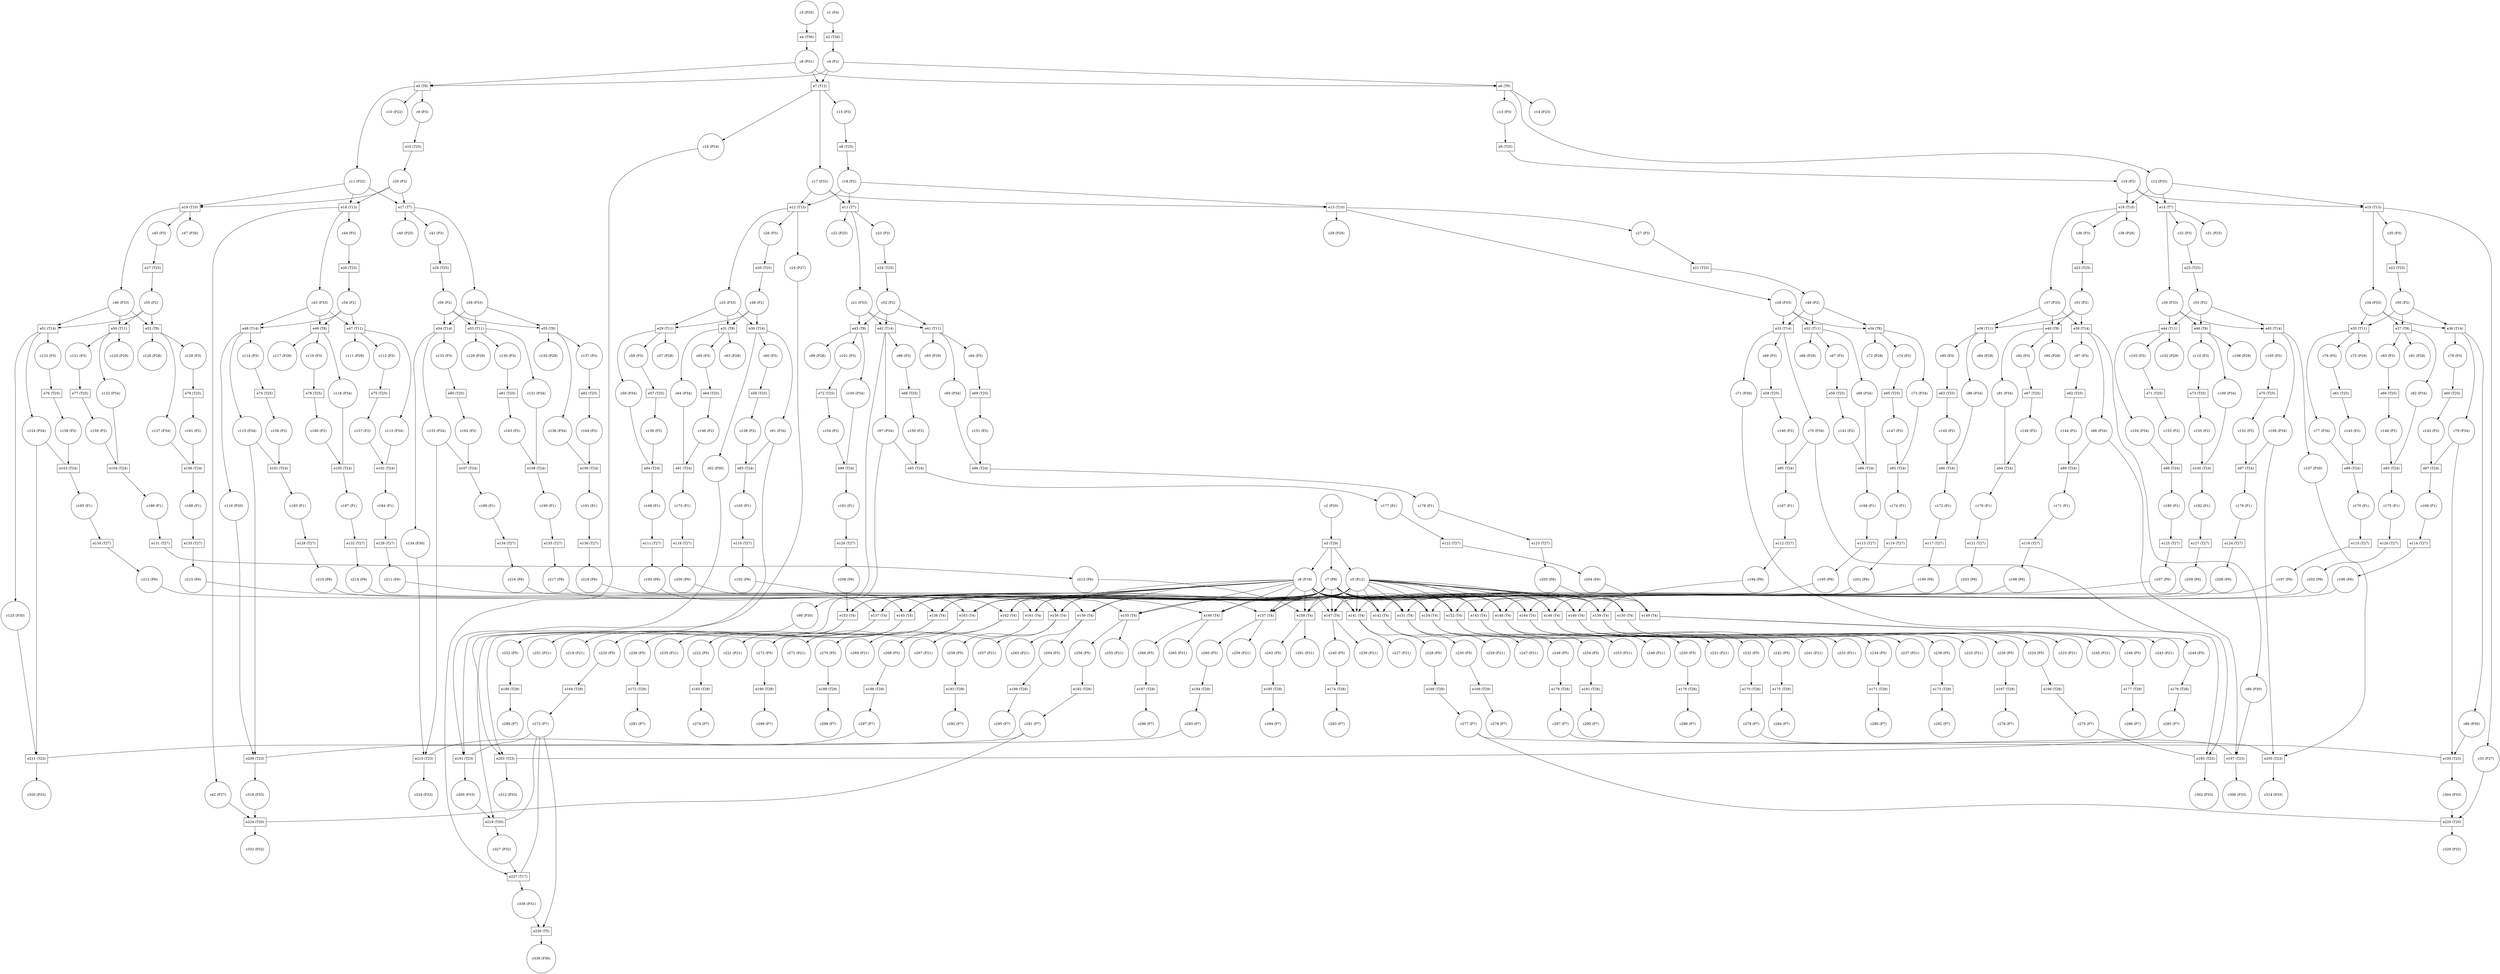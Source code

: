 digraph PetriNet {
// Places
p324 [shape=circle label="c324 (P33)"];
p119 [shape=circle label="c119 (P3)"];
p304 [shape=circle label="c304 (P33)"];
p131 [shape=circle label="c131 (P34)"];
p79 [shape=circle label="c79 (P34)"];
p20 [shape=circle label="c20 (P2)"];
p8 [shape=circle label="c8 (P31)"];
p201 [shape=circle label="c201 (P6)"];
p230 [shape=circle label="c230 (P5)"];
p176 [shape=circle label="c176 (P1)"];
p90 [shape=circle label="c90 (P28)"];
p179 [shape=circle label="c179 (P1)"];
p126 [shape=circle label="c126 (P28)"];
p263 [shape=circle label="c263 (P21)"];
p256 [shape=circle label="c256 (P5)"];
p184 [shape=circle label="c184 (P1)"];
p278 [shape=circle label="c278 (P7)"];
p103 [shape=circle label="c103 (P3)"];
p205 [shape=circle label="c205 (P6)"];
p264 [shape=circle label="c264 (P5)"];
p60 [shape=circle label="c60 (P3)"];
p168 [shape=circle label="c168 (P1)"];
p84 [shape=circle label="c84 (P29)"];
p86 [shape=circle label="c86 (P34)"];
p194 [shape=circle label="c194 (P6)"];
p71 [shape=circle label="c71 (P30)"];
p1 [shape=circle label="c1 (P4)"];
p300 [shape=circle label="c300 (P33)"];
p318 [shape=circle label="c318 (P33)"];
p66 [shape=circle label="c66 (P29)"];
p94 [shape=circle label="c94 (P3)"];
p180 [shape=circle label="c180 (P1)"];
p159 [shape=circle label="c159 (P2)"];
p292 [shape=circle label="c292 (P7)"];
p3 [shape=circle label="c3 (P35)"];
p145 [shape=circle label="c145 (P2)"];
p68 [shape=circle label="c68 (P34)"];
p164 [shape=circle label="c164 (P2)"];
p6 [shape=circle label="c6 (P16)"];
p116 [shape=circle label="c116 (P30)"];
p89 [shape=circle label="c89 (P30)"];
p59 [shape=circle label="c59 (P34)"];
p138 [shape=circle label="c138 (P2)"];
p296 [shape=circle label="c296 (P7)"];
p293 [shape=circle label="c293 (P7)"];
p75 [shape=circle label="c75 (P29)"];
p196 [shape=circle label="c196 (P6)"];
p128 [shape=circle label="c128 (P3)"];
p280 [shape=circle label="c280 (P7)"];
p85 [shape=circle label="c85 (P3)"];
p161 [shape=circle label="c161 (P2)"];
p165 [shape=circle label="c165 (P1)"];
p122 [shape=circle label="c122 (P34)"];
p320 [shape=circle label="c320 (P33)"];
p262 [shape=circle label="c262 (P5)"];
p151 [shape=circle label="c151 (P2)"];
p243 [shape=circle label="c243 (P21)"];
p30 [shape=circle label="c30 (P33)"];
p277 [shape=circle label="c277 (P7)"];
p190 [shape=circle label="c190 (P1)"];
p297 [shape=circle label="c297 (P7)"];
p34 [shape=circle label="c34 (P33)"];
p291 [shape=circle label="c291 (P7)"];
p215 [shape=circle label="c215 (P6)"];
p206 [shape=circle label="c206 (P6)"];
p49 [shape=circle label="c49 (P2)"];
p24 [shape=circle label="c24 (P27)"];
p74 [shape=circle label="c74 (P3)"];
p106 [shape=circle label="c106 (P34)"];
p200 [shape=circle label="c200 (P6)"];
p115 [shape=circle label="c115 (P34)"];
p127 [shape=circle label="c127 (P34)"];
p110 [shape=circle label="c110 (P3)"];
p134 [shape=circle label="c134 (P30)"];
p41 [shape=circle label="c41 (P3)"];
p241 [shape=circle label="c241 (P21)"];
p214 [shape=circle label="c214 (P6)"];
p141 [shape=circle label="c141 (P2)"];
p178 [shape=circle label="c178 (P1)"];
p153 [shape=circle label="c153 (P2)"];
p137 [shape=circle label="c137 (P3)"];
p40 [shape=circle label="c40 (P25)"];
p46 [shape=circle label="c46 (P33)"];
p217 [shape=circle label="c217 (P6)"];
p254 [shape=circle label="c254 (P5)"];
p198 [shape=circle label="c198 (P6)"];
p156 [shape=circle label="c156 (P2)"];
p7 [shape=circle label="c7 (P8)"];
p160 [shape=circle label="c160 (P2)"];
p70 [shape=circle label="c70 (P34)"];
p72 [shape=circle label="c72 (P28)"];
p295 [shape=circle label="c295 (P7)"];
p239 [shape=circle label="c239 (P21)"];
p249 [shape=circle label="c249 (P21)"];
p306 [shape=circle label="c306 (P33)"];
p212 [shape=circle label="c212 (P6)"];
p109 [shape=circle label="c109 (P34)"];
p210 [shape=circle label="c210 (P6)"];
p77 [shape=circle label="c77 (P34)"];
p281 [shape=circle label="c281 (P7)"];
p275 [shape=circle label="c275 (P7)"];
p142 [shape=circle label="c142 (P2)"];
p45 [shape=circle label="c45 (P3)"];
p261 [shape=circle label="c261 (P21)"];
p197 [shape=circle label="c197 (P6)"];
p185 [shape=circle label="c185 (P1)"];
p290 [shape=circle label="c290 (P7)"];
p172 [shape=circle label="c172 (P1)"];
p95 [shape=circle label="c95 (P34)"];
p182 [shape=circle label="c182 (P1)"];
p67 [shape=circle label="c67 (P3)"];
p154 [shape=circle label="c154 (P2)"];
p225 [shape=circle label="c225 (P21)"];
p118 [shape=circle label="c118 (P34)"];
p81 [shape=circle label="c81 (P28)"];
p4 [shape=circle label="c4 (P2)"];
p283 [shape=circle label="c283 (P7)"];
p31 [shape=circle label="c31 (P25)"];
p175 [shape=circle label="c175 (P1)"];
p235 [shape=circle label="c235 (P21)"];
p279 [shape=circle label="c279 (P7)"];
p146 [shape=circle label="c146 (P2)"];
p158 [shape=circle label="c158 (P2)"];
p18 [shape=circle label="c18 (P2)"];
p232 [shape=circle label="c232 (P5)"];
p258 [shape=circle label="c258 (P5)"];
p48 [shape=circle label="c48 (P2)"];
p58 [shape=circle label="c58 (P3)"];
p140 [shape=circle label="c140 (P2)"];
p69 [shape=circle label="c69 (P3)"];
p39 [shape=circle label="c39 (P33)"];
p187 [shape=circle label="c187 (P1)"];
p121 [shape=circle label="c121 (P3)"];
p299 [shape=circle label="c299 (P7)"];
p13 [shape=circle label="c13 (P3)"];
p259 [shape=circle label="c259 (P21)"];
p237 [shape=circle label="c237 (P21)"];
p234 [shape=circle label="c234 (P5)"];
p266 [shape=circle label="c266 (P5)"];
p272 [shape=circle label="c272 (P5)"];
p248 [shape=circle label="c248 (P5)"];
p163 [shape=circle label="c163 (P2)"];
p5 [shape=circle label="c5 (P12)"];
p260 [shape=circle label="c260 (P5)"];
p61 [shape=circle label="c61 (P34)"];
p242 [shape=circle label="c242 (P5)"];
p193 [shape=circle label="c193 (P6)"];
p286 [shape=circle label="c286 (P7)"];
p276 [shape=circle label="c276 (P7)"];
p136 [shape=circle label="c136 (P34)"];
p169 [shape=circle label="c169 (P1)"];
p208 [shape=circle label="c208 (P6)"];
p167 [shape=circle label="c167 (P1)"];
p273 [shape=circle label="c273 (P7)"];
p240 [shape=circle label="c240 (P5)"];
p43 [shape=circle label="c43 (P33)"];
p188 [shape=circle label="c188 (P1)"];
p108 [shape=circle label="c108 (P28)"];
p285 [shape=circle label="c285 (P7)"];
p130 [shape=circle label="c130 (P3)"];
p36 [shape=circle label="c36 (P3)"];
p157 [shape=circle label="c157 (P2)"];
p147 [shape=circle label="c147 (P2)"];
p120 [shape=circle label="c120 (P29)"];
p27 [shape=circle label="c27 (P3)"];
p149 [shape=circle label="c149 (P2)"];
p91 [shape=circle label="c91 (P34)"];
p202 [shape=circle label="c202 (P6)"];
p251 [shape=circle label="c251 (P21)"];
p129 [shape=circle label="c129 (P29)"];
p87 [shape=circle label="c87 (P3)"];
p133 [shape=circle label="c133 (P34)"];
p29 [shape=circle label="c29 (P26)"];
p14 [shape=circle label="c14 (P23)"];
p62 [shape=circle label="c62 (P30)"];
p226 [shape=circle label="c226 (P5)"];
p171 [shape=circle label="c171 (P1)"];
p10 [shape=circle label="c10 (P22)"];
p177 [shape=circle label="c177 (P1)"];
p16 [shape=circle label="c16 (P24)"];
p162 [shape=circle label="c162 (P2)"];
p209 [shape=circle label="c209 (P6)"];
p99 [shape=circle label="c99 (P28)"];
p17 [shape=circle label="c17 (P32)"];
p44 [shape=circle label="c44 (P3)"];
p148 [shape=circle label="c148 (P2)"];
p37 [shape=circle label="c37 (P33)"];
p97 [shape=circle label="c97 (P34)"];
p284 [shape=circle label="c284 (P7)"];
p302 [shape=circle label="c302 (P33)"];
p166 [shape=circle label="c166 (P1)"];
p282 [shape=circle label="c282 (P7)"];
p113 [shape=circle label="c113 (P34)"];
p204 [shape=circle label="c204 (P6)"];
p56 [shape=circle label="c56 (P2)"];
p222 [shape=circle label="c222 (P5)"];
p12 [shape=circle label="c12 (P32)"];
p270 [shape=circle label="c270 (P5)"];
p82 [shape=circle label="c82 (P34)"];
p155 [shape=circle label="c155 (P2)"];
p152 [shape=circle label="c152 (P2)"];
p246 [shape=circle label="c246 (P5)"];
p78 [shape=circle label="c78 (P3)"];
p35 [shape=circle label="c35 (P3)"];
p105 [shape=circle label="c105 (P3)"];
p236 [shape=circle label="c236 (P5)"];
p327 [shape=circle label="c327 (P32)"];
p33 [shape=circle label="c33 (P27)"];
p76 [shape=circle label="c76 (P3)"];
p65 [shape=circle label="c65 (P3)"];
p195 [shape=circle label="c195 (P6)"];
p2 [shape=circle label="c2 (P20)"];
p253 [shape=circle label="c253 (P21)"];
p183 [shape=circle label="c183 (P1)"];
p38 [shape=circle label="c38 (P26)"];
p15 [shape=circle label="c15 (P3)"];
p104 [shape=circle label="c104 (P34)"];
p203 [shape=circle label="c203 (P6)"];
p216 [shape=circle label="c216 (P6)"];
p25 [shape=circle label="c25 (P33)"];
p135 [shape=circle label="c135 (P28)"];
p221 [shape=circle label="c221 (P21)"];
p112 [shape=circle label="c112 (P3)"];
p265 [shape=circle label="c265 (P21)"];
p192 [shape=circle label="c192 (P6)"];
p132 [shape=circle label="c132 (P3)"];
p174 [shape=circle label="c174 (P1)"];
p231 [shape=circle label="c231 (P21)"];
p9 [shape=circle label="c9 (P3)"];
p107 [shape=circle label="c107 (P30)"];
p26 [shape=circle label="c26 (P3)"];
p11 [shape=circle label="c11 (P32)"];
p186 [shape=circle label="c186 (P1)"];
p92 [shape=circle label="c92 (P3)"];
p227 [shape=circle label="c227 (P21)"];
p312 [shape=circle label="c312 (P33)"];
p19 [shape=circle label="c19 (P2)"];
p117 [shape=circle label="c117 (P28)"];
p47 [shape=circle label="c47 (P26)"];
p96 [shape=circle label="c96 (P3)"];
p269 [shape=circle label="c269 (P21)"];
p298 [shape=circle label="c298 (P7)"];
p124 [shape=circle label="c124 (P34)"];
p199 [shape=circle label="c199 (P6)"];
p257 [shape=circle label="c257 (P21)"];
p245 [shape=circle label="c245 (P21)"];
p289 [shape=circle label="c289 (P7)"];
p93 [shape=circle label="c93 (P29)"];
p23 [shape=circle label="c23 (P3)"];
p28 [shape=circle label="c28 (P33)"];
p100 [shape=circle label="c100 (P34)"];
p21 [shape=circle label="c21 (P33)"];
p189 [shape=circle label="c189 (P1)"];
p287 [shape=circle label="c287 (P7)"];
p191 [shape=circle label="c191 (P1)"];
p80 [shape=circle label="c80 (P30)"];
p294 [shape=circle label="c294 (P7)"];
p268 [shape=circle label="c268 (P5)"];
p73 [shape=circle label="c73 (P34)"];
p32 [shape=circle label="c32 (P3)"];
p143 [shape=circle label="c143 (P2)"];
p329 [shape=circle label="c329 (P32)"];
p220 [shape=circle label="c220 (P5)"];
p224 [shape=circle label="c224 (P5)"];
p247 [shape=circle label="c247 (P21)"];
p170 [shape=circle label="c170 (P1)"];
p181 [shape=circle label="c181 (P1)"];
p223 [shape=circle label="c223 (P21)"];
p233 [shape=circle label="c233 (P21)"];
p211 [shape=circle label="c211 (P6)"];
p123 [shape=circle label="c123 (P3)"];
p114 [shape=circle label="c114 (P3)"];
p244 [shape=circle label="c244 (P5)"];
p213 [shape=circle label="c213 (P6)"];
p64 [shape=circle label="c64 (P34)"];
p22 [shape=circle label="c22 (P25)"];
p54 [shape=circle label="c54 (P2)"];
p271 [shape=circle label="c271 (P21)"];
p288 [shape=circle label="c288 (P7)"];
p88 [shape=circle label="c88 (P34)"];
p42 [shape=circle label="c42 (P27)"];
p173 [shape=circle label="c173 (P1)"];
p229 [shape=circle label="c229 (P21)"];
p218 [shape=circle label="c218 (P6)"];
p53 [shape=circle label="c53 (P2)"];
p83 [shape=circle label="c83 (P3)"];
p250 [shape=circle label="c250 (P5)"];
p98 [shape=circle label="c98 (P30)"];
p252 [shape=circle label="c252 (P5)"];
p274 [shape=circle label="c274 (P7)"];
p57 [shape=circle label="c57 (P29)"];
p144 [shape=circle label="c144 (P2)"];
p139 [shape=circle label="c139 (P2)"];
p111 [shape=circle label="c111 (P29)"];
p333 [shape=circle label="c333 (P32)"];
p150 [shape=circle label="c150 (P2)"];
p55 [shape=circle label="c55 (P2)"];
p50 [shape=circle label="c50 (P2)"];
p267 [shape=circle label="c267 (P21)"];
p219 [shape=circle label="c219 (P21)"];
p238 [shape=circle label="c238 (P5)"];
p314 [shape=circle label="c314 (P33)"];
p255 [shape=circle label="c255 (P21)"];
p101 [shape=circle label="c101 (P3)"];
p336 [shape=circle label="c336 (P31)"];
p207 [shape=circle label="c207 (P6)"];
p102 [shape=circle label="c102 (P29)"];
p228 [shape=circle label="c228 (P5)"];
p52 [shape=circle label="c52 (P2)"];
p63 [shape=circle label="c63 (P28)"];
p125 [shape=circle label="c125 (P30)"];
p51 [shape=circle label="c51 (P2)"];
p339 [shape=circle label="c339 (P36)"];
// Transitions
t186 [shape=box label="e186 (T28)"];
t170 [shape=box label="e170 (T28)"];
t89 [shape=box label="e89 (T24)"];
t211 [shape=box label="e211 (T23)"];
t63 [shape=box label="e63 (T25)"];
t140 [shape=box label="e140 (T4)"];
t94 [shape=box label="e94 (T24)"];
t116 [shape=box label="e116 (T27)"];
t117 [shape=box label="e117 (T27)"];
t176 [shape=box label="e176 (T28)"];
t50 [shape=box label="e50 (T11)"];
t41 [shape=box label="e41 (T11)"];
t28 [shape=box label="e28 (T25)"];
t203 [shape=box label="e203 (T23)"];
t138 [shape=box label="e138 (T4)"];
t67 [shape=box label="e67 (T25)"];
t220 [shape=box label="e220 (T20)"];
t24 [shape=box label="e24 (T25)"];
t34 [shape=box label="e34 (T8)"];
t139 [shape=box label="e139 (T4)"];
t146 [shape=box label="e146 (T4)"];
t2 [shape=box label="e2 (T26)"];
t178 [shape=box label="e178 (T28)"];
t111 [shape=box label="e111 (T27)"];
t92 [shape=box label="e92 (T24)"];
t16 [shape=box label="e16 (T10)"];
t110 [shape=box label="e110 (T27)"];
t166 [shape=box label="e166 (T28)"];
t197 [shape=box label="e197 (T23)"];
t209 [shape=box label="e209 (T23)"];
t12 [shape=box label="e12 (T13)"];
t168 [shape=box label="e168 (T28)"];
t98 [shape=box label="e98 (T24)"];
t6 [shape=box label="e6 (T9)"];
t114 [shape=box label="e114 (T27)"];
t230 [shape=box label="e230 (T5)"];
t39 [shape=box label="e39 (T14)"];
t81 [shape=box label="e81 (T25)"];
t189 [shape=box label="e189 (T28)"];
t177 [shape=box label="e177 (T28)"];
t42 [shape=box label="e42 (T14)"];
t66 [shape=box label="e66 (T25)"];
t148 [shape=box label="e148 (T4)"];
t83 [shape=box label="e83 (T24)"];
t75 [shape=box label="e75 (T25)"];
t102 [shape=box label="e102 (T24)"];
t43 [shape=box label="e43 (T8)"];
t145 [shape=box label="e145 (T4)"];
t127 [shape=box label="e127 (T27)"];
t120 [shape=box label="e120 (T27)"];
t143 [shape=box label="e143 (T4)"];
t191 [shape=box label="e191 (T23)"];
t8 [shape=box label="e8 (T25)"];
t91 [shape=box label="e91 (T24)"];
t136 [shape=box label="e136 (T27)"];
t59 [shape=box label="e59 (T25)"];
t37 [shape=box label="e37 (T8)"];
t20 [shape=box label="e20 (T25)"];
t49 [shape=box label="e49 (T8)"];
t86 [shape=box label="e86 (T24)"];
t134 [shape=box label="e134 (T27)"];
t184 [shape=box label="e184 (T28)"];
t187 [shape=box label="e187 (T28)"];
t155 [shape=box label="e155 (T4)"];
t4 [shape=box label="e4 (T36)"];
t224 [shape=box label="e224 (T20)"];
t56 [shape=box label="e56 (T25)"];
t167 [shape=box label="e167 (T28)"];
t18 [shape=box label="e18 (T13)"];
t51 [shape=box label="e51 (T14)"];
t142 [shape=box label="e142 (T4)"];
t10 [shape=box label="e10 (T25)"];
t174 [shape=box label="e174 (T28)"];
t64 [shape=box label="e64 (T25)"];
t90 [shape=box label="e90 (T24)"];
t132 [shape=box label="e132 (T27)"];
t58 [shape=box label="e58 (T25)"];
t104 [shape=box label="e104 (T24)"];
t84 [shape=box label="e84 (T24)"];
t78 [shape=box label="e78 (T25)"];
t121 [shape=box label="e121 (T27)"];
t109 [shape=box label="e109 (T24)"];
t30 [shape=box label="e30 (T14)"];
t17 [shape=box label="e17 (T7)"];
t150 [shape=box label="e150 (T4)"];
t125 [shape=box label="e125 (T27)"];
t65 [shape=box label="e65 (T25)"];
t32 [shape=box label="e32 (T11)"];
t103 [shape=box label="e103 (T24)"];
t40 [shape=box label="e40 (T8)"];
t13 [shape=box label="e13 (T10)"];
t119 [shape=box label="e119 (T27)"];
t47 [shape=box label="e47 (T11)"];
t15 [shape=box label="e15 (T13)"];
t96 [shape=box label="e96 (T24)"];
t27 [shape=box label="e27 (T25)"];
t153 [shape=box label="e153 (T4)"];
t73 [shape=box label="e73 (T25)"];
t61 [shape=box label="e61 (T25)"];
t181 [shape=box label="e181 (T28)"];
t215 [shape=box label="e215 (T23)"];
t154 [shape=box label="e154 (T4)"];
t101 [shape=box label="e101 (T24)"];
t88 [shape=box label="e88 (T24)"];
t62 [shape=box label="e62 (T25)"];
t33 [shape=box label="e33 (T14)"];
t22 [shape=box label="e22 (T25)"];
t185 [shape=box label="e185 (T28)"];
t7 [shape=box label="e7 (T12)"];
t152 [shape=box label="e152 (T4)"];
t147 [shape=box label="e147 (T4)"];
t93 [shape=box label="e93 (T24)"];
t133 [shape=box label="e133 (T27)"];
t25 [shape=box label="e25 (T25)"];
t190 [shape=box label="e190 (T28)"];
t160 [shape=box label="e160 (T4)"];
t107 [shape=box label="e107 (T24)"];
t141 [shape=box label="e141 (T4)"];
t38 [shape=box label="e38 (T11)"];
t123 [shape=box label="e123 (T27)"];
t165 [shape=box label="e165 (T28)"];
t227 [shape=box label="e227 (T17)"];
t31 [shape=box label="e31 (T8)"];
t3 [shape=box label="e3 (T29)"];
t23 [shape=box label="e23 (T25)"];
t53 [shape=box label="e53 (T11)"];
t158 [shape=box label="e158 (T4)"];
t77 [shape=box label="e77 (T25)"];
t80 [shape=box label="e80 (T25)"];
t87 [shape=box label="e87 (T24)"];
t71 [shape=box label="e71 (T25)"];
t122 [shape=box label="e122 (T27)"];
t52 [shape=box label="e52 (T8)"];
t175 [shape=box label="e175 (T28)"];
t179 [shape=box label="e179 (T28)"];
t79 [shape=box label="e79 (T25)"];
t72 [shape=box label="e72 (T25)"];
t48 [shape=box label="e48 (T14)"];
t57 [shape=box label="e57 (T25)"];
t157 [shape=box label="e157 (T4)"];
t171 [shape=box label="e171 (T28)"];
t45 [shape=box label="e45 (T14)"];
t70 [shape=box label="e70 (T25)"];
t137 [shape=box label="e137 (T4)"];
t172 [shape=box label="e172 (T28)"];
t135 [shape=box label="e135 (T27)"];
t106 [shape=box label="e106 (T24)"];
t99 [shape=box label="e99 (T24)"];
t195 [shape=box label="e195 (T23)"];
t161 [shape=box label="e161 (T4)"];
t100 [shape=box label="e100 (T24)"];
t9 [shape=box label="e9 (T25)"];
t11 [shape=box label="e11 (T7)"];
t164 [shape=box label="e164 (T28)"];
t105 [shape=box label="e105 (T24)"];
t95 [shape=box label="e95 (T24)"];
t218 [shape=box label="e218 (T20)"];
t112 [shape=box label="e112 (T27)"];
t55 [shape=box label="e55 (T8)"];
t113 [shape=box label="e113 (T27)"];
t156 [shape=box label="e156 (T4)"];
t205 [shape=box label="e205 (T23)"];
t124 [shape=box label="e124 (T27)"];
t151 [shape=box label="e151 (T4)"];
t85 [shape=box label="e85 (T24)"];
t183 [shape=box label="e183 (T28)"];
t14 [shape=box label="e14 (T7)"];
t36 [shape=box label="e36 (T14)"];
t130 [shape=box label="e130 (T27)"];
t182 [shape=box label="e182 (T28)"];
t144 [shape=box label="e144 (T4)"];
t108 [shape=box label="e108 (T24)"];
t97 [shape=box label="e97 (T24)"];
t126 [shape=box label="e126 (T27)"];
t46 [shape=box label="e46 (T8)"];
t193 [shape=box label="e193 (T23)"];
t118 [shape=box label="e118 (T27)"];
t82 [shape=box label="e82 (T25)"];
t149 [shape=box label="e149 (T4)"];
t21 [shape=box label="e21 (T25)"];
t188 [shape=box label="e188 (T28)"];
t19 [shape=box label="e19 (T10)"];
t129 [shape=box label="e129 (T27)"];
t54 [shape=box label="e54 (T14)"];
t74 [shape=box label="e74 (T25)"];
t128 [shape=box label="e128 (T27)"];
t163 [shape=box label="e163 (T4)"];
t180 [shape=box label="e180 (T28)"];
t173 [shape=box label="e173 (T28)"];
t35 [shape=box label="e35 (T11)"];
t131 [shape=box label="e131 (T27)"];
t169 [shape=box label="e169 (T28)"];
t29 [shape=box label="e29 (T11)"];
t159 [shape=box label="e159 (T4)"];
t26 [shape=box label="e26 (T25)"];
t115 [shape=box label="e115 (T27)"];
t76 [shape=box label="e76 (T25)"];
t5 [shape=box label="e5 (T6)"];
t44 [shape=box label="e44 (T11)"];
t162 [shape=box label="e162 (T4)"];
t68 [shape=box label="e68 (T25)"];
t60 [shape=box label="e60 (T25)"];
t69 [shape=box label="e69 (T25)"];
// Edges
p119 -> t78;
p304 -> t220;
p79 -> t195;
p20 -> t18;
p20 -> t19;
p20 -> t17;
p8 -> t7;
p8 -> t6;
p8 -> t5;
p201 -> t146;
p230 -> t169;
p176 -> t121;
p179 -> t124;
p256 -> t182;
p184 -> t129;
p103 -> t71;
p205 -> t150;
p264 -> t186;
p60 -> t56;
p168 -> t113;
p194 -> t139;
p71 -> t193;
p1 -> t2;
p300 -> t218;
p318 -> t224;
p94 -> t69;
p180 -> t125;
p159 -> t104;
p3 -> t4;
p145 -> t90;
p164 -> t109;
p6 -> t140;
p6 -> t138;
p6 -> t139;
p6 -> t146;
p6 -> t148;
p6 -> t145;
p6 -> t143;
p6 -> t155;
p6 -> t142;
p6 -> t150;
p6 -> t153;
p6 -> t154;
p6 -> t152;
p6 -> t147;
p6 -> t160;
p6 -> t141;
p6 -> t158;
p6 -> t157;
p6 -> t137;
p6 -> t161;
p6 -> t156;
p6 -> t151;
p6 -> t144;
p6 -> t149;
p6 -> t163;
p6 -> t159;
p6 -> t162;
p116 -> t209;
p89 -> t197;
p138 -> t83;
p196 -> t141;
p128 -> t79;
p85 -> t63;
p161 -> t106;
p165 -> t110;
p262 -> t185;
p151 -> t96;
p30 -> t45;
p30 -> t44;
p30 -> t46;
p190 -> t135;
p34 -> t36;
p34 -> t35;
p34 -> t37;
p215 -> t160;
p206 -> t151;
p49 -> t33;
p49 -> t32;
p49 -> t34;
p24 -> t218;
p74 -> t65;
p106 -> t205;
p200 -> t145;
p115 -> t209;
p110 -> t73;
p134 -> t215;
p41 -> t28;
p214 -> t159;
p141 -> t86;
p178 -> t123;
p153 -> t98;
p137 -> t82;
p46 -> t51;
p46 -> t50;
p46 -> t52;
p217 -> t162;
p254 -> t181;
p198 -> t143;
p156 -> t101;
p7 -> t140;
p7 -> t138;
p7 -> t139;
p7 -> t146;
p7 -> t148;
p7 -> t145;
p7 -> t143;
p7 -> t155;
p7 -> t142;
p7 -> t150;
p7 -> t153;
p7 -> t154;
p7 -> t152;
p7 -> t147;
p7 -> t160;
p7 -> t141;
p7 -> t158;
p7 -> t157;
p7 -> t137;
p7 -> t161;
p7 -> t156;
p7 -> t151;
p7 -> t144;
p7 -> t149;
p7 -> t163;
p7 -> t159;
p7 -> t162;
p160 -> t105;
p70 -> t193;
p212 -> t157;
p210 -> t155;
p142 -> t87;
p45 -> t27;
p197 -> t142;
p185 -> t130;
p172 -> t117;
p182 -> t127;
p67 -> t59;
p154 -> t99;
p4 -> t7;
p4 -> t6;
p4 -> t5;
p175 -> t120;
p146 -> t91;
p158 -> t103;
p18 -> t12;
p18 -> t13;
p18 -> t11;
p232 -> t170;
p258 -> t183;
p48 -> t30;
p48 -> t29;
p48 -> t31;
p58 -> t57;
p140 -> t85;
p69 -> t58;
p39 -> t54;
p39 -> t53;
p39 -> t55;
p187 -> t132;
p121 -> t77;
p13 -> t9;
p234 -> t171;
p266 -> t187;
p272 -> t190;
p248 -> t178;
p163 -> t108;
p5 -> t140;
p5 -> t138;
p5 -> t139;
p5 -> t146;
p5 -> t148;
p5 -> t145;
p5 -> t143;
p5 -> t155;
p5 -> t142;
p5 -> t150;
p5 -> t153;
p5 -> t154;
p5 -> t152;
p5 -> t147;
p5 -> t160;
p5 -> t141;
p5 -> t158;
p5 -> t157;
p5 -> t137;
p5 -> t161;
p5 -> t156;
p5 -> t151;
p5 -> t144;
p5 -> t149;
p5 -> t163;
p5 -> t159;
p5 -> t162;
p260 -> t184;
p61 -> t191;
p242 -> t175;
p193 -> t138;
p169 -> t114;
p208 -> t153;
p167 -> t112;
p273 -> t230;
p240 -> t174;
p43 -> t48;
p43 -> t47;
p43 -> t49;
p188 -> t133;
p130 -> t81;
p36 -> t23;
p157 -> t102;
p147 -> t92;
p27 -> t21;
p149 -> t94;
p202 -> t147;
p87 -> t62;
p133 -> t215;
p62 -> t191;
p226 -> t167;
p171 -> t116;
p177 -> t122;
p16 -> t227;
p162 -> t107;
p209 -> t154;
p17 -> t12;
p17 -> t13;
p17 -> t11;
p44 -> t26;
p148 -> t93;
p37 -> t39;
p37 -> t38;
p37 -> t40;
p97 -> t203;
p166 -> t111;
p204 -> t149;
p56 -> t54;
p56 -> t53;
p56 -> t55;
p222 -> t165;
p12 -> t15;
p12 -> t16;
p12 -> t14;
p270 -> t189;
p155 -> t100;
p152 -> t97;
p246 -> t177;
p78 -> t60;
p35 -> t22;
p105 -> t70;
p236 -> t172;
p327 -> t227;
p33 -> t220;
p76 -> t61;
p65 -> t64;
p195 -> t140;
p2 -> t3;
p183 -> t128;
p15 -> t8;
p203 -> t148;
p216 -> t161;
p25 -> t30;
p25 -> t29;
p25 -> t31;
p112 -> t75;
p192 -> t137;
p132 -> t80;
p174 -> t119;
p9 -> t10;
p107 -> t205;
p26 -> t20;
p11 -> t18;
p11 -> t19;
p11 -> t17;
p186 -> t131;
p92 -> t67;
p19 -> t15;
p19 -> t16;
p19 -> t14;
p96 -> t68;
p124 -> t211;
p199 -> t144;
p23 -> t24;
p28 -> t33;
p28 -> t32;
p28 -> t34;
p21 -> t42;
p21 -> t41;
p21 -> t43;
p189 -> t134;
p191 -> t136;
p80 -> t195;
p268 -> t188;
p32 -> t25;
p143 -> t88;
p220 -> t164;
p224 -> t166;
p170 -> t115;
p181 -> t126;
p211 -> t156;
p123 -> t76;
p114 -> t74;
p244 -> t176;
p213 -> t158;
p54 -> t48;
p54 -> t47;
p54 -> t49;
p88 -> t197;
p42 -> t224;
p173 -> t118;
p218 -> t163;
p53 -> t45;
p53 -> t44;
p53 -> t46;
p83 -> t66;
p250 -> t179;
p98 -> t203;
p252 -> t180;
p144 -> t89;
p139 -> t84;
p150 -> t95;
p55 -> t51;
p55 -> t50;
p55 -> t52;
p50 -> t36;
p50 -> t35;
p50 -> t37;
p238 -> t173;
p101 -> t72;
p336 -> t230;
p207 -> t152;
p228 -> t168;
p52 -> t42;
p52 -> t41;
p52 -> t43;
p125 -> t211;
p51 -> t39;
p51 -> t38;
p51 -> t40;
t186 -> p295;
t170 -> p279;
t89 -> p171;
p88 -> t89 [dir=none];
t211 -> p320;
p293 -> t211 [dir=none];
t63 -> p145;
t140 -> p225;
t140 -> p226;
t94 -> p176;
p91 -> t94 [dir=none];
t116 -> p198;
t117 -> p199;
t176 -> p285;
t50 -> p120;
t50 -> p121;
t50 -> p122;
t41 -> p93;
t41 -> p94;
t41 -> p95;
t28 -> p56;
t203 -> p312;
p285 -> t203 [dir=none];
t138 -> p221;
t138 -> p222;
t67 -> p149;
t220 -> p329;
p277 -> t220 [dir=none];
t24 -> p52;
t34 -> p72;
t34 -> p73;
t34 -> p74;
t139 -> p223;
t139 -> p224;
t146 -> p237;
t146 -> p238;
t2 -> p4;
t178 -> p287;
t111 -> p193;
t92 -> p174;
p73 -> t92 [dir=none];
t16 -> p36;
t16 -> p37;
t16 -> p38;
t110 -> p192;
t166 -> p275;
t197 -> p306;
p279 -> t197 [dir=none];
t209 -> p318;
p291 -> t209 [dir=none];
t12 -> p24;
t12 -> p25;
t12 -> p26;
t168 -> p277;
t98 -> p180;
p104 -> t98 [dir=none];
t6 -> p12;
t6 -> p13;
t6 -> p14;
t114 -> p196;
t230 -> p339;
t39 -> p87;
t39 -> p88;
t39 -> p89;
t81 -> p163;
t189 -> p298;
t177 -> p286;
t42 -> p96;
t42 -> p97;
t42 -> p98;
t66 -> p148;
t148 -> p241;
t148 -> p242;
t83 -> p165;
p61 -> t83 [dir=none];
t75 -> p157;
t102 -> p184;
p113 -> t102 [dir=none];
t43 -> p99;
t43 -> p100;
t43 -> p101;
t145 -> p235;
t145 -> p236;
t127 -> p209;
t120 -> p202;
t143 -> p231;
t143 -> p232;
t191 -> p300;
p273 -> t191 [dir=none];
t8 -> p18;
t91 -> p173;
p64 -> t91 [dir=none];
t136 -> p218;
t59 -> p141;
t37 -> p81;
t37 -> p82;
t37 -> p83;
t20 -> p48;
t49 -> p117;
t49 -> p118;
t49 -> p119;
t86 -> p168;
p68 -> t86 [dir=none];
t134 -> p216;
t184 -> p293;
t187 -> p296;
t155 -> p255;
t155 -> p256;
t4 -> p8;
t224 -> p333;
p291 -> t224 [dir=none];
t56 -> p138;
t167 -> p276;
t18 -> p42;
t18 -> p43;
t18 -> p44;
t51 -> p123;
t51 -> p124;
t51 -> p125;
t142 -> p229;
t142 -> p230;
t10 -> p20;
t174 -> p283;
t64 -> p146;
t90 -> p172;
p86 -> t90 [dir=none];
t132 -> p214;
t58 -> p140;
t104 -> p186;
p122 -> t104 [dir=none];
t84 -> p166;
p59 -> t84 [dir=none];
t78 -> p160;
t121 -> p203;
t109 -> p191;
p136 -> t109 [dir=none];
t30 -> p60;
t30 -> p61;
t30 -> p62;
t17 -> p39;
t17 -> p40;
t17 -> p41;
t150 -> p245;
t150 -> p246;
t125 -> p207;
t65 -> p147;
t32 -> p66;
t32 -> p67;
t32 -> p68;
t103 -> p185;
p124 -> t103 [dir=none];
t40 -> p90;
t40 -> p91;
t40 -> p92;
t13 -> p27;
t13 -> p28;
t13 -> p29;
t119 -> p201;
t47 -> p111;
t47 -> p112;
t47 -> p113;
t15 -> p33;
t15 -> p34;
t15 -> p35;
t96 -> p178;
p95 -> t96 [dir=none];
t27 -> p55;
t153 -> p251;
t153 -> p252;
t73 -> p155;
t61 -> p143;
t181 -> p290;
t215 -> p324;
p297 -> t215 [dir=none];
t154 -> p253;
t154 -> p254;
t101 -> p183;
p115 -> t101 [dir=none];
t88 -> p170;
p77 -> t88 [dir=none];
t62 -> p144;
t33 -> p69;
t33 -> p70;
t33 -> p71;
t22 -> p50;
t185 -> p294;
t7 -> p15;
t7 -> p16;
t7 -> p17;
t152 -> p249;
t152 -> p250;
t147 -> p239;
t147 -> p240;
t93 -> p175;
p82 -> t93 [dir=none];
t133 -> p215;
t25 -> p53;
t190 -> p299;
t160 -> p265;
t160 -> p266;
t107 -> p189;
p133 -> t107 [dir=none];
t141 -> p227;
t141 -> p228;
t38 -> p84;
t38 -> p85;
t38 -> p86;
t123 -> p205;
t165 -> p274;
t227 -> p336;
p273 -> t227 [dir=none];
t31 -> p63;
t31 -> p64;
t31 -> p65;
t3 -> p5;
t3 -> p6;
t3 -> p7;
t23 -> p51;
t53 -> p129;
t53 -> p130;
t53 -> p131;
t158 -> p261;
t158 -> p262;
t77 -> p159;
t80 -> p162;
t87 -> p169;
p79 -> t87 [dir=none];
t71 -> p153;
t122 -> p204;
t52 -> p126;
t52 -> p127;
t52 -> p128;
t175 -> p284;
t179 -> p288;
t79 -> p161;
t72 -> p154;
t48 -> p114;
t48 -> p115;
t48 -> p116;
t57 -> p139;
t157 -> p259;
t157 -> p260;
t171 -> p280;
t45 -> p105;
t45 -> p106;
t45 -> p107;
t70 -> p152;
t137 -> p219;
t137 -> p220;
t172 -> p281;
t135 -> p217;
t106 -> p188;
p127 -> t106 [dir=none];
t99 -> p181;
p100 -> t99 [dir=none];
t195 -> p304;
p277 -> t195 [dir=none];
t161 -> p267;
t161 -> p268;
t100 -> p182;
p109 -> t100 [dir=none];
t9 -> p19;
t11 -> p21;
t11 -> p22;
t11 -> p23;
t164 -> p273;
t105 -> p187;
p118 -> t105 [dir=none];
t95 -> p177;
p97 -> t95 [dir=none];
t218 -> p327;
p273 -> t218 [dir=none];
t112 -> p194;
t55 -> p135;
t55 -> p136;
t55 -> p137;
t113 -> p195;
t156 -> p257;
t156 -> p258;
t205 -> p314;
p287 -> t205 [dir=none];
t124 -> p206;
t151 -> p247;
t151 -> p248;
t85 -> p167;
p70 -> t85 [dir=none];
t183 -> p292;
t14 -> p30;
t14 -> p31;
t14 -> p32;
t36 -> p78;
t36 -> p79;
t36 -> p80;
t130 -> p212;
t182 -> p291;
t144 -> p233;
t144 -> p234;
t108 -> p190;
p131 -> t108 [dir=none];
t97 -> p179;
p106 -> t97 [dir=none];
t126 -> p208;
t46 -> p108;
t46 -> p109;
t46 -> p110;
t193 -> p302;
p275 -> t193 [dir=none];
t118 -> p200;
t82 -> p164;
t149 -> p243;
t149 -> p244;
t21 -> p49;
t188 -> p297;
t19 -> p45;
t19 -> p46;
t19 -> p47;
t129 -> p211;
t54 -> p132;
t54 -> p133;
t54 -> p134;
t74 -> p156;
t128 -> p210;
t163 -> p271;
t163 -> p272;
t180 -> p289;
t173 -> p282;
t35 -> p75;
t35 -> p76;
t35 -> p77;
t131 -> p213;
t169 -> p278;
t29 -> p57;
t29 -> p58;
t29 -> p59;
t159 -> p263;
t159 -> p264;
t26 -> p54;
t115 -> p197;
t76 -> p158;
t5 -> p9;
t5 -> p10;
t5 -> p11;
t44 -> p102;
t44 -> p103;
t44 -> p104;
t162 -> p269;
t162 -> p270;
t68 -> p150;
t60 -> p142;
t69 -> p151;
}

